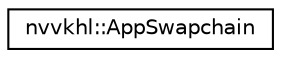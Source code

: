 digraph "Graphical Class Hierarchy"
{
 // LATEX_PDF_SIZE
  edge [fontname="Helvetica",fontsize="10",labelfontname="Helvetica",labelfontsize="10"];
  node [fontname="Helvetica",fontsize="10",shape=record];
  rankdir="LR";
  Node0 [label="nvvkhl::AppSwapchain",height=0.2,width=0.4,color="black", fillcolor="white", style="filled",URL="$classnvvkhl_1_1_app_swapchain.html",tooltip=" "];
}
